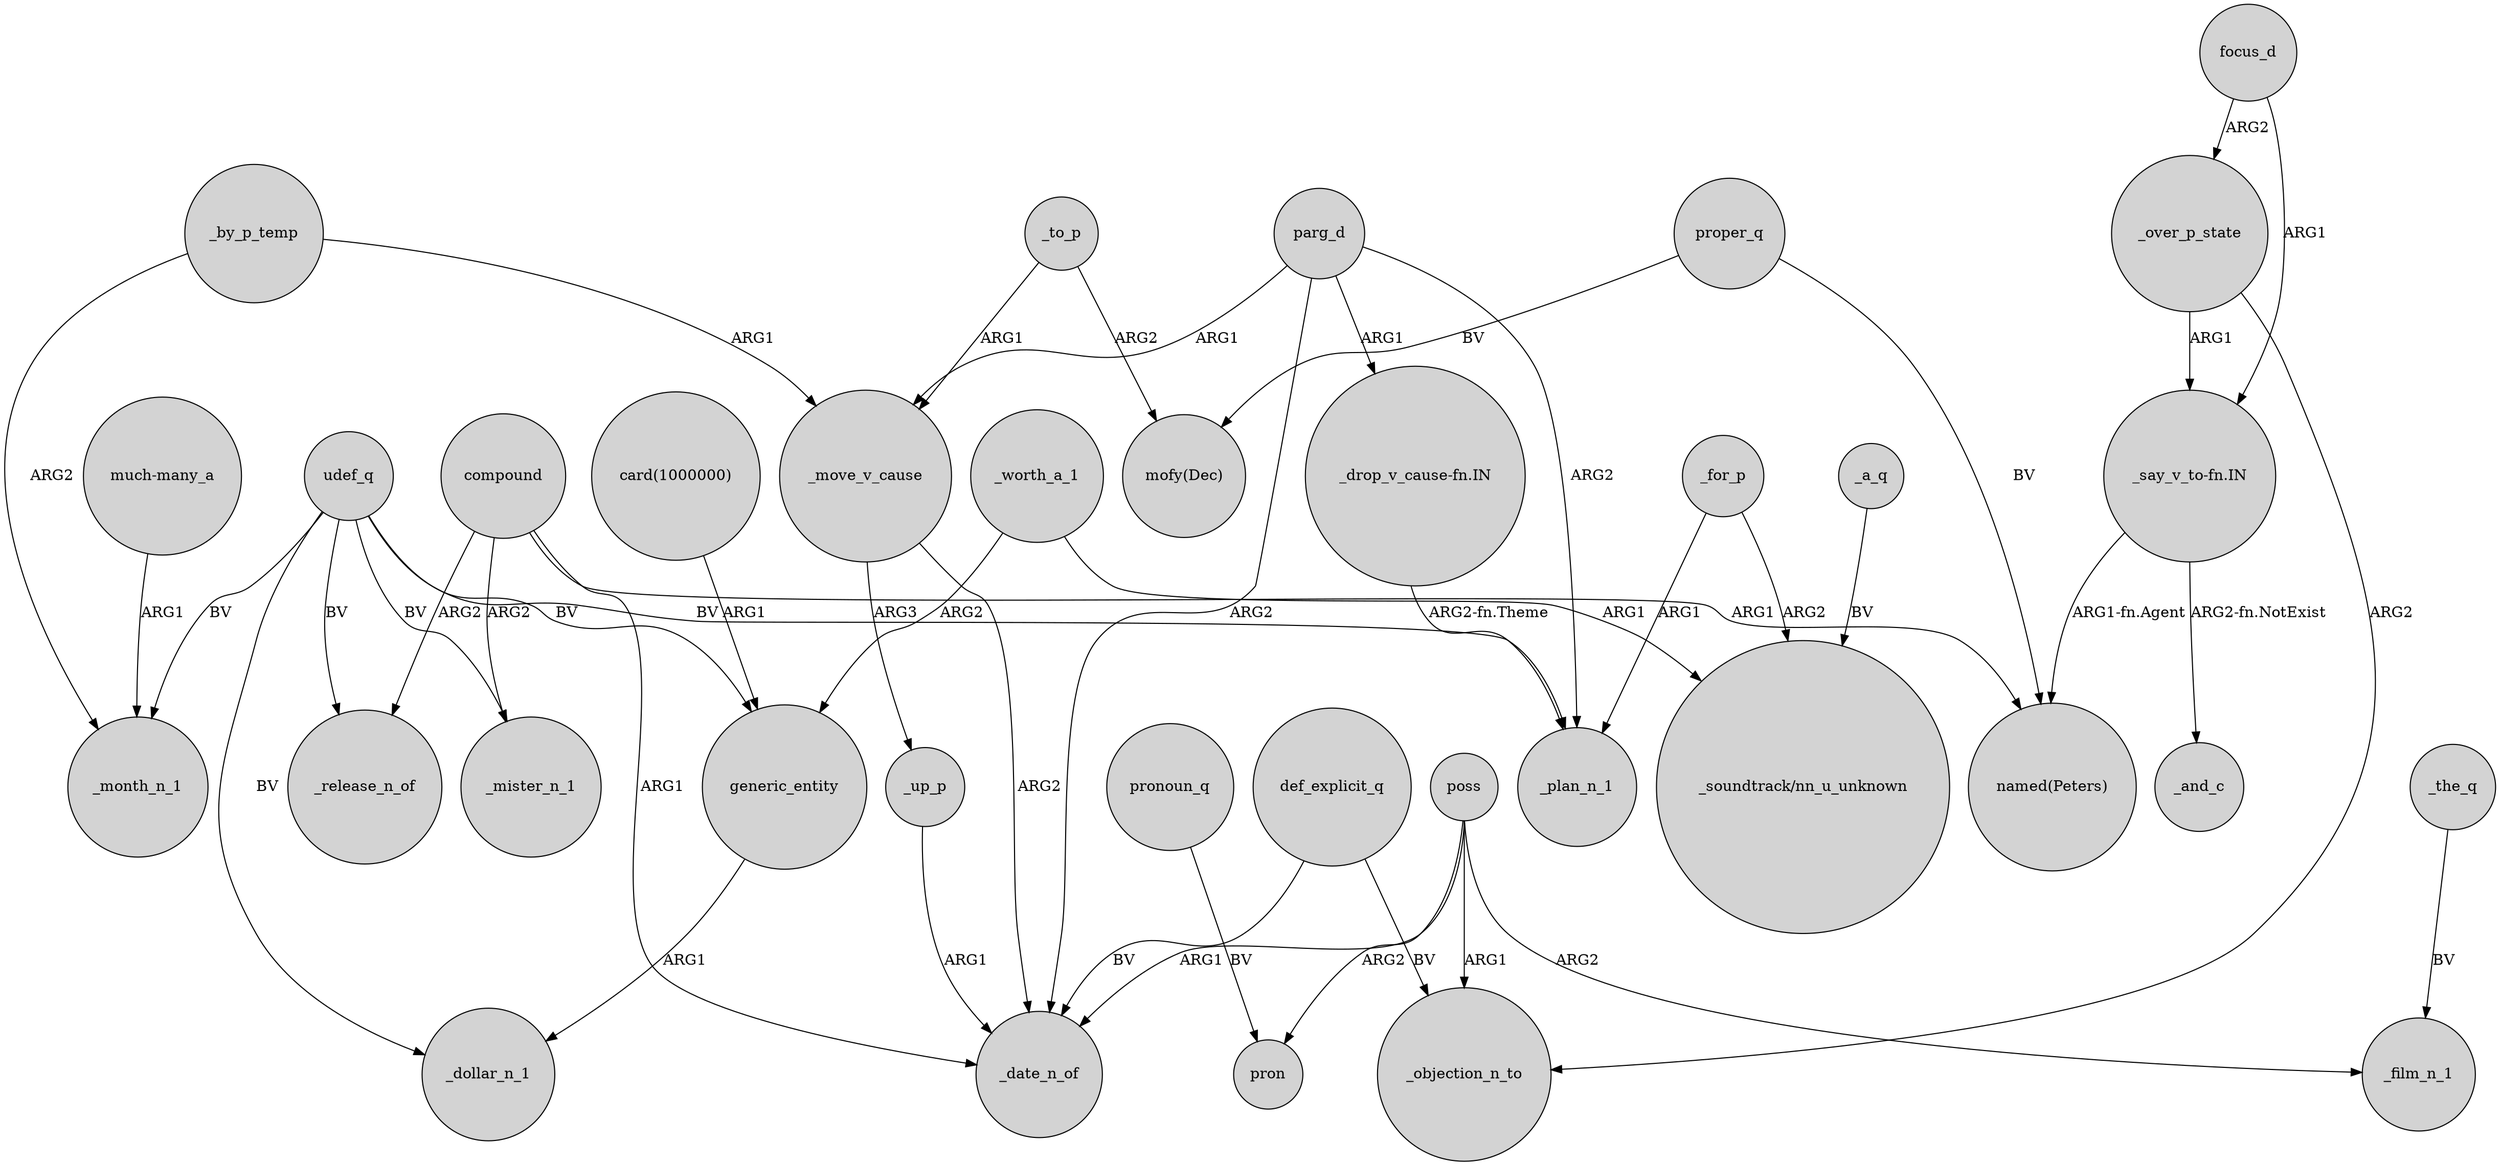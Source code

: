 digraph {
	node [shape=circle style=filled]
	"card(1000000)" -> generic_entity [label=ARG1]
	"_say_v_to-fn.IN" -> "named(Peters)" [label="ARG1-fn.Agent"]
	_by_p_temp -> _month_n_1 [label=ARG2]
	_up_p -> _date_n_of [label=ARG1]
	poss -> pron [label=ARG2]
	udef_q -> generic_entity [label=BV]
	focus_d -> _over_p_state [label=ARG2]
	proper_q -> "named(Peters)" [label=BV]
	proper_q -> "mofy(Dec)" [label=BV]
	compound -> _mister_n_1 [label=ARG2]
	poss -> _date_n_of [label=ARG1]
	_over_p_state -> _objection_n_to [label=ARG2]
	udef_q -> _mister_n_1 [label=BV]
	compound -> "named(Peters)" [label=ARG1]
	poss -> _film_n_1 [label=ARG2]
	_move_v_cause -> _up_p [label=ARG3]
	_move_v_cause -> _date_n_of [label=ARG2]
	compound -> _date_n_of [label=ARG1]
	_worth_a_1 -> generic_entity [label=ARG2]
	parg_d -> "_drop_v_cause-fn.IN" [label=ARG1]
	udef_q -> _month_n_1 [label=BV]
	parg_d -> _plan_n_1 [label=ARG2]
	_by_p_temp -> _move_v_cause [label=ARG1]
	udef_q -> _release_n_of [label=BV]
	_for_p -> _plan_n_1 [label=ARG1]
	pronoun_q -> pron [label=BV]
	def_explicit_q -> _objection_n_to [label=BV]
	_worth_a_1 -> "_soundtrack/nn_u_unknown" [label=ARG1]
	generic_entity -> _dollar_n_1 [label=ARG1]
	parg_d -> _move_v_cause [label=ARG1]
	_the_q -> _film_n_1 [label=BV]
	"_say_v_to-fn.IN" -> _and_c [label="ARG2-fn.NotExist"]
	def_explicit_q -> _date_n_of [label=BV]
	udef_q -> _plan_n_1 [label=BV]
	compound -> _release_n_of [label=ARG2]
	_a_q -> "_soundtrack/nn_u_unknown" [label=BV]
	_to_p -> _move_v_cause [label=ARG1]
	_for_p -> "_soundtrack/nn_u_unknown" [label=ARG2]
	poss -> _objection_n_to [label=ARG1]
	parg_d -> _date_n_of [label=ARG2]
	"_drop_v_cause-fn.IN" -> _plan_n_1 [label="ARG2-fn.Theme"]
	_to_p -> "mofy(Dec)" [label=ARG2]
	_over_p_state -> "_say_v_to-fn.IN" [label=ARG1]
	udef_q -> _dollar_n_1 [label=BV]
	focus_d -> "_say_v_to-fn.IN" [label=ARG1]
	"much-many_a" -> _month_n_1 [label=ARG1]
}

